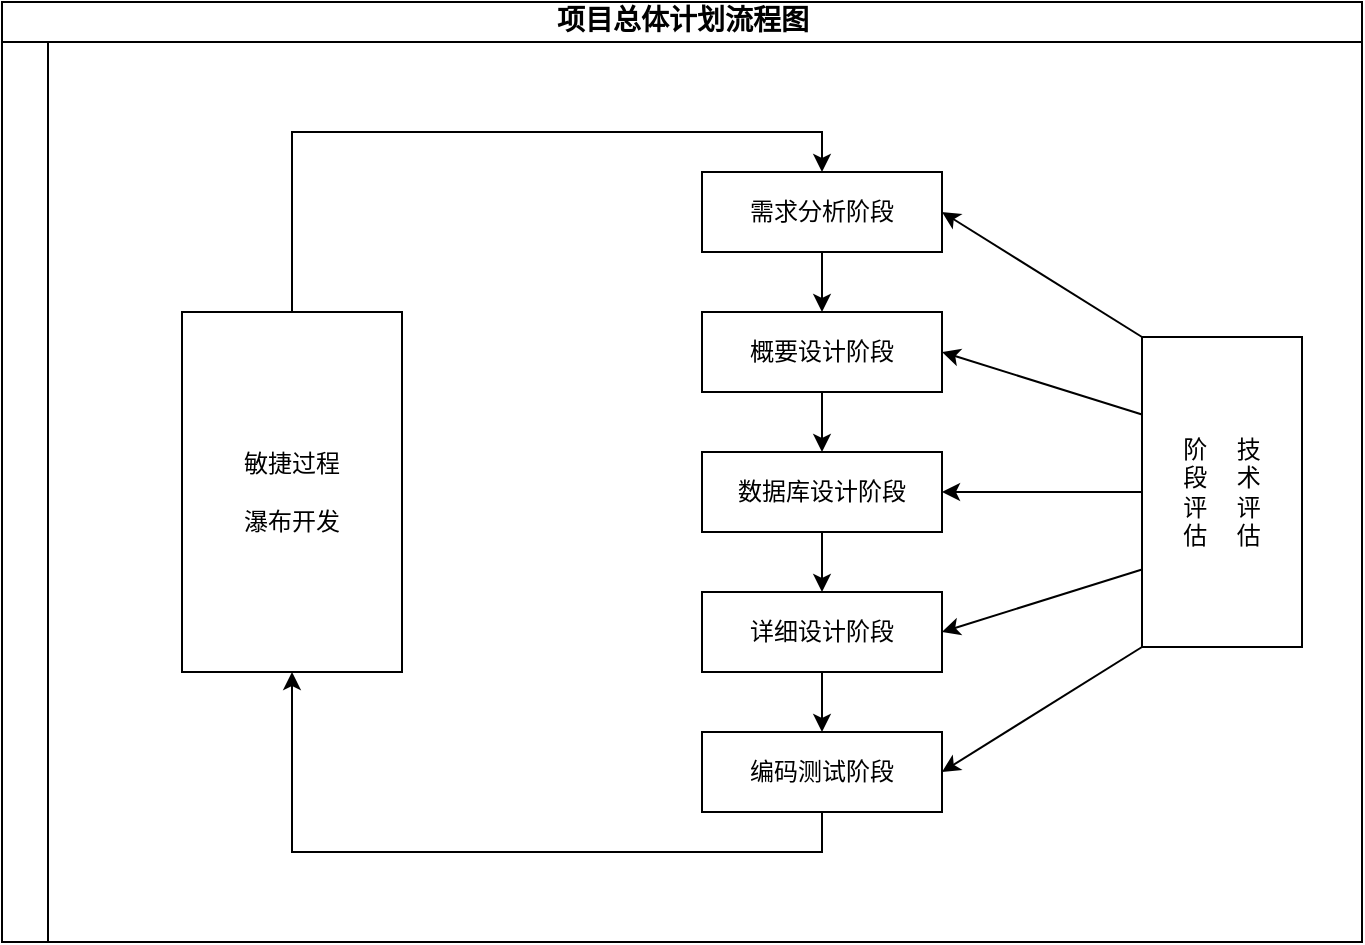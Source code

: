 <mxfile version="22.1.3" type="github">
  <diagram name="Page-1" id="c7488fd3-1785-93aa-aadb-54a6760d102a">
    <mxGraphModel dx="946" dy="673" grid="1" gridSize="10" guides="1" tooltips="1" connect="1" arrows="1" fold="1" page="1" pageScale="1" pageWidth="1100" pageHeight="850" background="none" math="0" shadow="0">
      <root>
        <mxCell id="0" />
        <mxCell id="1" parent="0" />
        <mxCell id="m_UXM7G4h7A_9IYMiCdS-9" value="&lt;font style=&quot;font-size: 14px;&quot;&gt;项目总体计划流程图&lt;/font&gt;" style="swimlane;html=1;childLayout=stackLayout;horizontal=1;startSize=20;horizontalStack=0;rounded=0;shadow=0;labelBackgroundColor=none;strokeWidth=1;fontFamily=Verdana;fontSize=8;align=center;" vertex="1" parent="1">
          <mxGeometry x="160" y="90" width="680" height="470" as="geometry" />
        </mxCell>
        <mxCell id="m_UXM7G4h7A_9IYMiCdS-14" value="" style="swimlane;horizontal=0;whiteSpace=wrap;html=1;" vertex="1" parent="m_UXM7G4h7A_9IYMiCdS-9">
          <mxGeometry y="20" width="680" height="450" as="geometry" />
        </mxCell>
        <mxCell id="m_UXM7G4h7A_9IYMiCdS-21" style="edgeStyle=orthogonalEdgeStyle;rounded=0;orthogonalLoop=1;jettySize=auto;html=1;exitX=0.5;exitY=1;exitDx=0;exitDy=0;" edge="1" parent="m_UXM7G4h7A_9IYMiCdS-14" source="m_UXM7G4h7A_9IYMiCdS-16" target="m_UXM7G4h7A_9IYMiCdS-17">
          <mxGeometry relative="1" as="geometry" />
        </mxCell>
        <mxCell id="m_UXM7G4h7A_9IYMiCdS-16" value="概要设计阶段" style="rounded=0;whiteSpace=wrap;html=1;" vertex="1" parent="m_UXM7G4h7A_9IYMiCdS-14">
          <mxGeometry x="350" y="135" width="120" height="40" as="geometry" />
        </mxCell>
        <mxCell id="m_UXM7G4h7A_9IYMiCdS-20" style="edgeStyle=orthogonalEdgeStyle;rounded=0;orthogonalLoop=1;jettySize=auto;html=1;exitX=0.5;exitY=1;exitDx=0;exitDy=0;entryX=0.5;entryY=0;entryDx=0;entryDy=0;" edge="1" parent="m_UXM7G4h7A_9IYMiCdS-14" source="m_UXM7G4h7A_9IYMiCdS-15" target="m_UXM7G4h7A_9IYMiCdS-16">
          <mxGeometry relative="1" as="geometry" />
        </mxCell>
        <mxCell id="m_UXM7G4h7A_9IYMiCdS-15" value="需求分析阶段" style="rounded=0;whiteSpace=wrap;html=1;" vertex="1" parent="m_UXM7G4h7A_9IYMiCdS-14">
          <mxGeometry x="350" y="65" width="120" height="40" as="geometry" />
        </mxCell>
        <mxCell id="m_UXM7G4h7A_9IYMiCdS-22" style="edgeStyle=orthogonalEdgeStyle;rounded=0;orthogonalLoop=1;jettySize=auto;html=1;exitX=0.5;exitY=1;exitDx=0;exitDy=0;entryX=0.5;entryY=0;entryDx=0;entryDy=0;" edge="1" parent="m_UXM7G4h7A_9IYMiCdS-14" source="m_UXM7G4h7A_9IYMiCdS-17" target="m_UXM7G4h7A_9IYMiCdS-18">
          <mxGeometry relative="1" as="geometry" />
        </mxCell>
        <mxCell id="m_UXM7G4h7A_9IYMiCdS-17" value="数据库设计阶段" style="rounded=0;whiteSpace=wrap;html=1;" vertex="1" parent="m_UXM7G4h7A_9IYMiCdS-14">
          <mxGeometry x="350" y="205" width="120" height="40" as="geometry" />
        </mxCell>
        <mxCell id="m_UXM7G4h7A_9IYMiCdS-23" style="edgeStyle=orthogonalEdgeStyle;rounded=0;orthogonalLoop=1;jettySize=auto;html=1;exitX=0.5;exitY=1;exitDx=0;exitDy=0;entryX=0.5;entryY=0;entryDx=0;entryDy=0;" edge="1" parent="m_UXM7G4h7A_9IYMiCdS-14" source="m_UXM7G4h7A_9IYMiCdS-18" target="m_UXM7G4h7A_9IYMiCdS-19">
          <mxGeometry relative="1" as="geometry" />
        </mxCell>
        <mxCell id="m_UXM7G4h7A_9IYMiCdS-18" value="详细设计阶段" style="rounded=0;whiteSpace=wrap;html=1;" vertex="1" parent="m_UXM7G4h7A_9IYMiCdS-14">
          <mxGeometry x="350" y="275" width="120" height="40" as="geometry" />
        </mxCell>
        <mxCell id="m_UXM7G4h7A_9IYMiCdS-27" style="edgeStyle=orthogonalEdgeStyle;rounded=0;orthogonalLoop=1;jettySize=auto;html=1;exitX=0.5;exitY=1;exitDx=0;exitDy=0;entryX=0.5;entryY=1;entryDx=0;entryDy=0;" edge="1" parent="m_UXM7G4h7A_9IYMiCdS-14" source="m_UXM7G4h7A_9IYMiCdS-19" target="m_UXM7G4h7A_9IYMiCdS-24">
          <mxGeometry relative="1" as="geometry" />
        </mxCell>
        <mxCell id="m_UXM7G4h7A_9IYMiCdS-19" value="编码测试阶段" style="rounded=0;whiteSpace=wrap;html=1;" vertex="1" parent="m_UXM7G4h7A_9IYMiCdS-14">
          <mxGeometry x="350" y="345" width="120" height="40" as="geometry" />
        </mxCell>
        <mxCell id="m_UXM7G4h7A_9IYMiCdS-26" style="edgeStyle=orthogonalEdgeStyle;rounded=0;orthogonalLoop=1;jettySize=auto;html=1;exitX=0.5;exitY=0;exitDx=0;exitDy=0;entryX=0.5;entryY=0;entryDx=0;entryDy=0;" edge="1" parent="m_UXM7G4h7A_9IYMiCdS-14" source="m_UXM7G4h7A_9IYMiCdS-24" target="m_UXM7G4h7A_9IYMiCdS-15">
          <mxGeometry relative="1" as="geometry" />
        </mxCell>
        <mxCell id="m_UXM7G4h7A_9IYMiCdS-24" value="敏捷过程&lt;br&gt;&lt;br&gt;瀑布开发" style="rounded=0;whiteSpace=wrap;html=1;" vertex="1" parent="m_UXM7G4h7A_9IYMiCdS-14">
          <mxGeometry x="90" y="135" width="110" height="180" as="geometry" />
        </mxCell>
        <mxCell id="m_UXM7G4h7A_9IYMiCdS-29" style="rounded=0;orthogonalLoop=1;jettySize=auto;html=1;exitX=0;exitY=0;exitDx=0;exitDy=0;entryX=1;entryY=0.5;entryDx=0;entryDy=0;" edge="1" parent="m_UXM7G4h7A_9IYMiCdS-14" source="m_UXM7G4h7A_9IYMiCdS-28" target="m_UXM7G4h7A_9IYMiCdS-15">
          <mxGeometry relative="1" as="geometry" />
        </mxCell>
        <mxCell id="m_UXM7G4h7A_9IYMiCdS-30" style="rounded=0;orthogonalLoop=1;jettySize=auto;html=1;exitX=0;exitY=0.25;exitDx=0;exitDy=0;entryX=1;entryY=0.5;entryDx=0;entryDy=0;" edge="1" parent="m_UXM7G4h7A_9IYMiCdS-14" source="m_UXM7G4h7A_9IYMiCdS-28" target="m_UXM7G4h7A_9IYMiCdS-16">
          <mxGeometry relative="1" as="geometry" />
        </mxCell>
        <mxCell id="m_UXM7G4h7A_9IYMiCdS-32" style="rounded=0;orthogonalLoop=1;jettySize=auto;html=1;exitX=0;exitY=0.75;exitDx=0;exitDy=0;entryX=1;entryY=0.5;entryDx=0;entryDy=0;" edge="1" parent="m_UXM7G4h7A_9IYMiCdS-14" source="m_UXM7G4h7A_9IYMiCdS-28" target="m_UXM7G4h7A_9IYMiCdS-18">
          <mxGeometry relative="1" as="geometry" />
        </mxCell>
        <mxCell id="m_UXM7G4h7A_9IYMiCdS-33" style="rounded=0;orthogonalLoop=1;jettySize=auto;html=1;exitX=0;exitY=1;exitDx=0;exitDy=0;entryX=1;entryY=0.5;entryDx=0;entryDy=0;" edge="1" parent="m_UXM7G4h7A_9IYMiCdS-14" source="m_UXM7G4h7A_9IYMiCdS-28" target="m_UXM7G4h7A_9IYMiCdS-19">
          <mxGeometry relative="1" as="geometry" />
        </mxCell>
        <mxCell id="m_UXM7G4h7A_9IYMiCdS-28" value="阶&lt;span style=&quot;white-space: pre;&quot;&gt;&#x9;&lt;/span&gt;技&lt;br&gt;段&lt;span style=&quot;white-space: pre;&quot;&gt;&#x9;&lt;/span&gt;术&lt;br&gt;评&lt;span style=&quot;white-space: pre;&quot;&gt;&#x9;&lt;/span&gt;评&lt;br&gt;估&lt;span style=&quot;white-space: pre;&quot;&gt;&#x9;&lt;/span&gt;估" style="rounded=0;whiteSpace=wrap;html=1;horizontal=1;rotation=0;" vertex="1" parent="m_UXM7G4h7A_9IYMiCdS-14">
          <mxGeometry x="570" y="147.5" width="80" height="155" as="geometry" />
        </mxCell>
        <mxCell id="m_UXM7G4h7A_9IYMiCdS-31" style="edgeStyle=orthogonalEdgeStyle;rounded=0;orthogonalLoop=1;jettySize=auto;html=1;exitX=0;exitY=0.5;exitDx=0;exitDy=0;entryX=1;entryY=0.5;entryDx=0;entryDy=0;" edge="1" parent="m_UXM7G4h7A_9IYMiCdS-14" source="m_UXM7G4h7A_9IYMiCdS-28" target="m_UXM7G4h7A_9IYMiCdS-17">
          <mxGeometry relative="1" as="geometry">
            <mxPoint x="490" y="210" as="targetPoint" />
          </mxGeometry>
        </mxCell>
      </root>
    </mxGraphModel>
  </diagram>
</mxfile>
